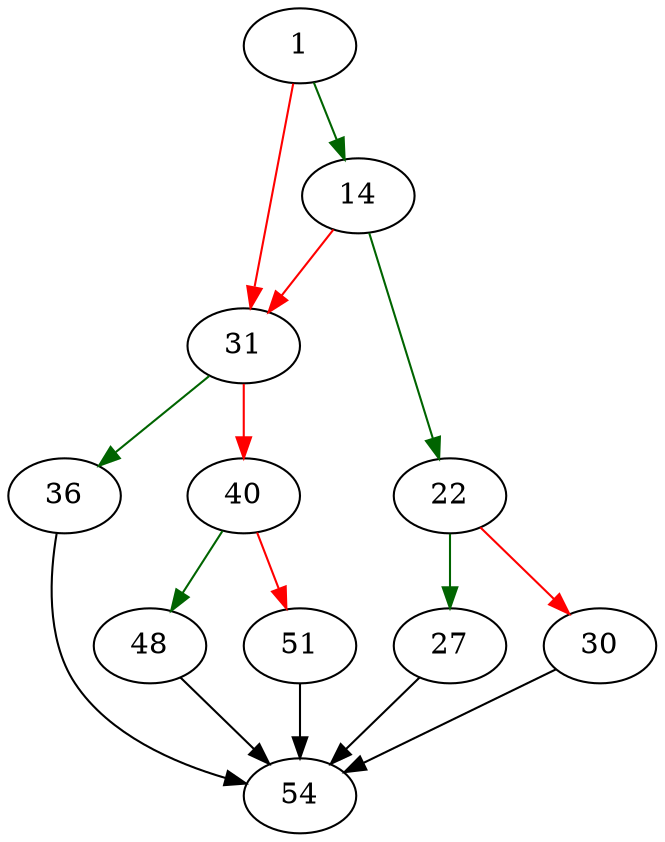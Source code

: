 strict digraph "sqlite3PagerWrite" {
	// Node definitions.
	1 [entry=true];
	14;
	31;
	22;
	27;
	30;
	54;
	36;
	40;
	48;
	51;

	// Edge definitions.
	1 -> 14 [
		color=darkgreen
		cond=true
	];
	1 -> 31 [
		color=red
		cond=false
	];
	14 -> 31 [
		color=red
		cond=false
	];
	14 -> 22 [
		color=darkgreen
		cond=true
	];
	31 -> 36 [
		color=darkgreen
		cond=true
	];
	31 -> 40 [
		color=red
		cond=false
	];
	22 -> 27 [
		color=darkgreen
		cond=true
	];
	22 -> 30 [
		color=red
		cond=false
	];
	27 -> 54;
	30 -> 54;
	36 -> 54;
	40 -> 48 [
		color=darkgreen
		cond=true
	];
	40 -> 51 [
		color=red
		cond=false
	];
	48 -> 54;
	51 -> 54;
}